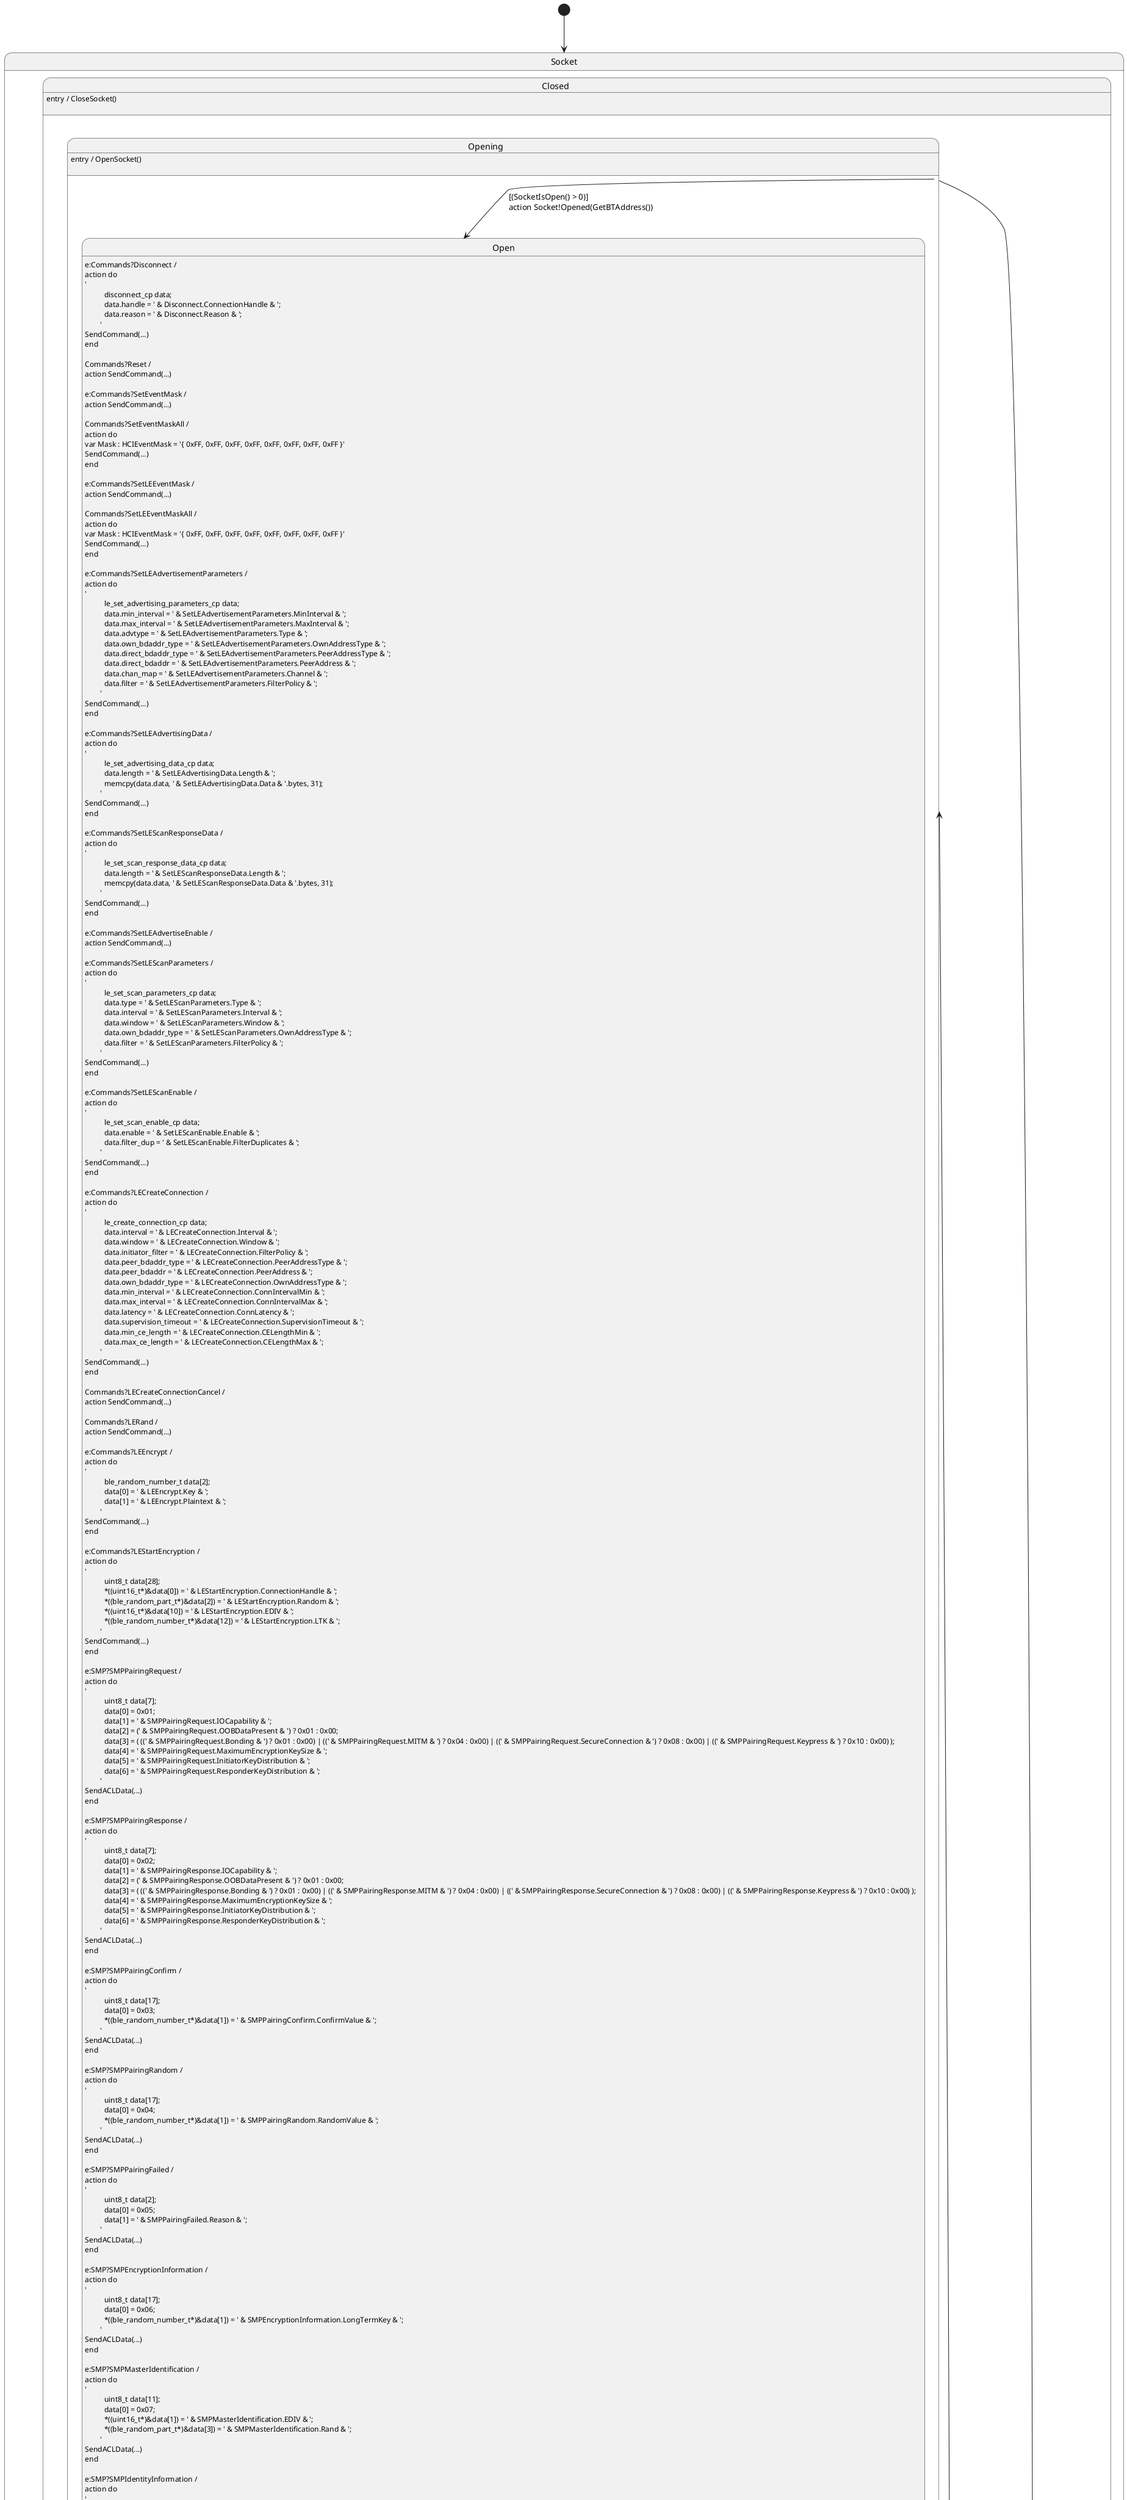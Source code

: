 @startuml
skinparam defaultTextAlignment left
caption Behavior of thing HCISocketProxy
[*] --> Socket
state Socket{
state Closed{
	Closed : entry / CloseSocket()\n

Closed --> Opening : Socket?Open
}
state Opening{
	Opening : entry / OpenSocket()\n

Opening --> Open : [(SocketIsOpen() > 0)]\naction Socket!Opened(GetBTAddress())\n

Opening --> Closed : [(SocketIsOpen() == 0)]\naction Socket!Closed()\n
}
state Open{

Open --> Closed : [(SocketIsOpen() == 0)]\naction Socket!Closed()\n

Open --> Closed : Socket?Close\naction Socket!Closed()\n
	Open : e:Commands?Disconnect / \naction do \n'\n          disconnect_cp data;\n          data.handle = ' & Disconnect.ConnectionHandle & ';\n          data.reason = ' & Disconnect.Reason & ';\n        '\nSendCommand(...)\nend\n
	Open : Commands?Reset / \naction SendCommand(...)\n
	Open : e:Commands?SetEventMask / \naction SendCommand(...)\n
	Open : Commands?SetEventMaskAll / \naction do \nvar Mask : HCIEventMask = '{ 0xFF, 0xFF, 0xFF, 0xFF, 0xFF, 0xFF, 0xFF, 0xFF }'\nSendCommand(...)\nend\n
	Open : e:Commands?SetLEEventMask / \naction SendCommand(...)\n
	Open : Commands?SetLEEventMaskAll / \naction do \nvar Mask : HCIEventMask = '{ 0xFF, 0xFF, 0xFF, 0xFF, 0xFF, 0xFF, 0xFF, 0xFF }'\nSendCommand(...)\nend\n
	Open : e:Commands?SetLEAdvertisementParameters / \naction do \n'\n          le_set_advertising_parameters_cp data;\n          data.min_interval = ' & SetLEAdvertisementParameters.MinInterval & ';\n          data.max_interval = ' & SetLEAdvertisementParameters.MaxInterval & ';\n          data.advtype = ' & SetLEAdvertisementParameters.Type & ';\n          data.own_bdaddr_type = ' & SetLEAdvertisementParameters.OwnAddressType & ';\n          data.direct_bdaddr_type = ' & SetLEAdvertisementParameters.PeerAddressType & ';\n          data.direct_bdaddr = ' & SetLEAdvertisementParameters.PeerAddress & ';\n          data.chan_map = ' & SetLEAdvertisementParameters.Channel & ';\n          data.filter = ' & SetLEAdvertisementParameters.FilterPolicy & ';\n        '\nSendCommand(...)\nend\n
	Open : e:Commands?SetLEAdvertisingData / \naction do \n'\n          le_set_advertising_data_cp data;\n          data.length = ' & SetLEAdvertisingData.Length & ';\n          memcpy(data.data, ' & SetLEAdvertisingData.Data & '.bytes, 31);\n        '\nSendCommand(...)\nend\n
	Open : e:Commands?SetLEScanResponseData / \naction do \n'\n          le_set_scan_response_data_cp data;\n          data.length = ' & SetLEScanResponseData.Length & ';\n          memcpy(data.data, ' & SetLEScanResponseData.Data & '.bytes, 31);\n        '\nSendCommand(...)\nend\n
	Open : e:Commands?SetLEAdvertiseEnable / \naction SendCommand(...)\n
	Open : e:Commands?SetLEScanParameters / \naction do \n'\n          le_set_scan_parameters_cp data;\n          data.type = ' & SetLEScanParameters.Type & ';\n          data.interval = ' & SetLEScanParameters.Interval & ';\n          data.window = ' & SetLEScanParameters.Window & ';\n          data.own_bdaddr_type = ' & SetLEScanParameters.OwnAddressType & ';\n          data.filter = ' & SetLEScanParameters.FilterPolicy & ';\n        '\nSendCommand(...)\nend\n
	Open : e:Commands?SetLEScanEnable / \naction do \n'\n          le_set_scan_enable_cp data;\n          data.enable = ' & SetLEScanEnable.Enable & ';\n          data.filter_dup = ' & SetLEScanEnable.FilterDuplicates & ';\n        '\nSendCommand(...)\nend\n
	Open : e:Commands?LECreateConnection / \naction do \n'\n          le_create_connection_cp data;\n          data.interval = ' & LECreateConnection.Interval & ';\n          data.window = ' & LECreateConnection.Window & ';\n          data.initiator_filter = ' & LECreateConnection.FilterPolicy & ';\n          data.peer_bdaddr_type = ' & LECreateConnection.PeerAddressType & ';\n          data.peer_bdaddr = ' & LECreateConnection.PeerAddress & ';\n          data.own_bdaddr_type = ' & LECreateConnection.OwnAddressType & ';\n          data.min_interval = ' & LECreateConnection.ConnIntervalMin & ';\n          data.max_interval = ' & LECreateConnection.ConnIntervalMax & ';\n          data.latency = ' & LECreateConnection.ConnLatency & ';\n          data.supervision_timeout = ' & LECreateConnection.SupervisionTimeout & ';\n          data.min_ce_length = ' & LECreateConnection.CELengthMin & ';\n          data.max_ce_length = ' & LECreateConnection.CELengthMax & ';\n        '\nSendCommand(...)\nend\n
	Open : Commands?LECreateConnectionCancel / \naction SendCommand(...)\n
	Open : Commands?LERand / \naction SendCommand(...)\n
	Open : e:Commands?LEEncrypt / \naction do \n'\n          ble_random_number_t data[2];\n          data[0] = ' & LEEncrypt.Key & ';\n          data[1] = ' & LEEncrypt.Plaintext & ';\n        '\nSendCommand(...)\nend\n
	Open : e:Commands?LEStartEncryption / \naction do \n'\n          uint8_t data[28];\n          *((uint16_t*)&data[0]) = ' & LEStartEncryption.ConnectionHandle & ';\n          *((ble_random_part_t*)&data[2]) = ' & LEStartEncryption.Random & ';\n          *((uint16_t*)&data[10]) = ' & LEStartEncryption.EDIV & ';\n          *((ble_random_number_t*)&data[12]) = ' & LEStartEncryption.LTK & ';\n        '\nSendCommand(...)\nend\n
	Open : e:SMP?SMPPairingRequest / \naction do \n'\n          uint8_t data[7];\n          data[0] = 0x01;\n          data[1] = ' & SMPPairingRequest.IOCapability & ';\n          data[2] = (' & SMPPairingRequest.OOBDataPresent & ') ? 0x01 : 0x00;\n          data[3] = ( ((' & SMPPairingRequest.Bonding & ') ? 0x01 : 0x00) | ((' & SMPPairingRequest.MITM & ') ? 0x04 : 0x00) | ((' & SMPPairingRequest.SecureConnection & ') ? 0x08 : 0x00) | ((' & SMPPairingRequest.Keypress & ') ? 0x10 : 0x00) );\n          data[4] = ' & SMPPairingRequest.MaximumEncryptionKeySize & ';\n          data[5] = ' & SMPPairingRequest.InitiatorKeyDistribution & ';\n          data[6] = ' & SMPPairingRequest.ResponderKeyDistribution & ';\n        '\nSendACLData(...)\nend\n
	Open : e:SMP?SMPPairingResponse / \naction do \n'\n          uint8_t data[7];\n          data[0] = 0x02;\n          data[1] = ' & SMPPairingResponse.IOCapability & ';\n          data[2] = (' & SMPPairingResponse.OOBDataPresent & ') ? 0x01 : 0x00;\n          data[3] = ( ((' & SMPPairingResponse.Bonding & ') ? 0x01 : 0x00) | ((' & SMPPairingResponse.MITM & ') ? 0x04 : 0x00) | ((' & SMPPairingResponse.SecureConnection & ') ? 0x08 : 0x00) | ((' & SMPPairingResponse.Keypress & ') ? 0x10 : 0x00) );\n          data[4] = ' & SMPPairingResponse.MaximumEncryptionKeySize & ';\n          data[5] = ' & SMPPairingResponse.InitiatorKeyDistribution & ';\n          data[6] = ' & SMPPairingResponse.ResponderKeyDistribution & ';\n        '\nSendACLData(...)\nend\n
	Open : e:SMP?SMPPairingConfirm / \naction do \n'\n          uint8_t data[17];\n          data[0] = 0x03;\n          *((ble_random_number_t*)&data[1]) = ' & SMPPairingConfirm.ConfirmValue & ';\n        '\nSendACLData(...)\nend\n
	Open : e:SMP?SMPPairingRandom / \naction do \n'\n          uint8_t data[17];\n          data[0] = 0x04;\n          *((ble_random_number_t*)&data[1]) = ' & SMPPairingRandom.RandomValue & ';\n        '\nSendACLData(...)\nend\n
	Open : e:SMP?SMPPairingFailed / \naction do \n'\n          uint8_t data[2];\n          data[0] = 0x05;\n          data[1] = ' & SMPPairingFailed.Reason & ';\n        '\nSendACLData(...)\nend\n
	Open : e:SMP?SMPEncryptionInformation / \naction do \n'\n          uint8_t data[17];\n          data[0] = 0x06;\n          *((ble_random_number_t*)&data[1]) = ' & SMPEncryptionInformation.LongTermKey & ';\n        '\nSendACLData(...)\nend\n
	Open : e:SMP?SMPMasterIdentification / \naction do \n'\n          uint8_t data[11];\n          data[0] = 0x07;\n          *((uint16_t*)&data[1]) = ' & SMPMasterIdentification.EDIV & ';\n          *((ble_random_part_t*)&data[3]) = ' & SMPMasterIdentification.Rand & ';\n        '\nSendACLData(...)\nend\n
	Open : e:SMP?SMPIdentityInformation / \naction do \n'\n          uint8_t data[17];\n          data[0] = 0x08;\n          *((ble_random_number_t*)&data[1]) = ' & SMPIdentityInformation.IdentityResolvingKey & ';\n        '\nSendACLData(...)\nend\n
	Open : e:SMP?SMPIdentityAddressInformation / \naction do \n'\n          uint8_t data[8];\n          data[0] = 0x09;\n          data[1] = ' & SMPIdentityAddressInformation.AddressType & ';\n          *((bdaddr_t*)&data[2]) = ' & SMPIdentityAddressInformation.Address & ';\n        '\nSendACLData(...)\nend\n
	Open : e:SMP?SMPSigningInformation / \naction do \n'\n          uint8_t data[17];\n          data[0] = 0x0A;\n          *((ble_random_number_t*)&data[1]) = ' & SMPSigningInformation.SignatureKey & ';\n        '\nSendACLData(...)\nend\n
	Open : e:SMP?SMPSecurityRequest / \naction do \n'\n          uint8_t data[2];\n          data[0] = 0x0B;\n          data[1] = ( ((' & SMPSecurityRequest.Bonding & ') ? 0x01 : 0x00) | ((' & SMPSecurityRequest.MITM & ') ? 0x04 : 0x00) | ((' & SMPSecurityRequest.SecureConnection & ') ? 0x08 : 0x00) | ((' & SMPSecurityRequest.Keypress & ') ? 0x10 : 0x00) );\n        '\nSendACLData(...)\nend\n
	Open : e:SMP?SMPPairingPublicKey / \naction do \n'\n          uint8_t data[65];\n          data[0] = 0x0C;\n          *((smp_public_key_t*)&data[1]) = ' & SMPPairingPublicKey.KeyX & ';\n          *((smp_public_key_t*)&data[33]) = ' & SMPPairingPublicKey.KeyY & ';\n        '\nSendACLData(...)\nend\n
	Open : e:SMP?SMPPairingDHKeyCheck / \naction do \n'\n          uint8_t data[17];\n          data[0] = 0x0D;\n          *((ble_random_number_t*)&data[1]) = ' & SMPPairingDHKeyCheck.DHKeyCheck & ';\n        '\nSendACLData(...)\nend\n
	Open : e:SMP?SMPKeypressNotification / \naction do \n'\n          uint8_t data[2];\n          data[0] = 0x0E;\n          data[1] = ' & SMPKeypressNotification.Type & ';\n        '\nSendACLData(...)\nend\n
	Open : e:ATT?ATTFindInformationRequest / \naction do \n'\n          uint8_t data[5];\n          data[0] = 0x04;\n          *((uint16_t*)&data[1]) = ' & ATTFindInformationRequest.StartingHandle & ';\n          *((uint16_t*)&data[3]) = ' & ATTFindInformationRequest.EndingHandle & ';\n        '\nSendACLData(...)\nend\n
	Open : e:ATT?ATTFindInformationResponse / \naction do \n'\n          uint8_t data[25];\n          data[0] = 0x05;\n          data[1] = ' & ATTFindInformationResponse.Format & ';\n          memcpy(&data[2], ' & ATTFindInformationResponse.InformationData & '.bytes, ' & ATTFindInformationResponse.InformationData & '.length);\n        '\nSendACLData(...)\nend\n
	Open : e:ATT?ATTFindInformationError / \naction do \n'\n          uint8_t data[5];\n          data[0] = 0x01;\n          data[1] = 0x04;\n          *((uint16_t*)&data[2]) = ' & ATTFindInformationError.AttributeHandle & ';\n          data[4] = ' & ATTFindInformationError.Error & ';\n        '\nSendACLData(...)\nend\n
	Open : e:ATT?ATTReadByTypeRequest / \naction do \n'\n          uint8_t data[21];\n          data[0] = 0x08;\n          *((uint16_t*)&data[1]) = ' & ATTReadByTypeRequest.StartingHandle & ';\n          *((uint16_t*)&data[3]) = ' & ATTReadByTypeRequest.EndingHandle & ';\n          memcpy(&data[5], &' & ATTReadByTypeRequest.AttributeType & ', 16);\n        '\nSendACLData(...)\nend\n
	Open : e:ATT?ATTReadByTypeResponse / \naction do \n'\n          uint8_t data[25];\n          data[0] = 0x09;\n          data[1] = ' & ATTReadByTypeResponse.Length & ';\n          memcpy(&data[2], ' & ATTReadByTypeResponse.AttributeDataList & '.bytes, ' & ATTReadByTypeResponse.AttributeDataList & '.length);\n        '\nSendACLData(...)\nend\n
	Open : e:ATT?ATTReadByTypeError / \naction do \n'\n          uint8_t data[5];\n          data[0] = 0x01;\n          data[1] = 0x08;\n          *((uint16_t*)&data[2]) = ' & ATTReadByTypeError.AttributeHandle & ';\n          data[4] = ' & ATTReadByTypeError.Error & ';\n        '\nSendACLData(...)\nend\n
	Open : e:ATT?ATTReadRequest / \naction do \n'\n          uint8_t data[3];\n          data[0] = 0x0A;\n          *((uint16_t*)&data[1]) = ' & ATTReadRequest.AttributeHandle & ';\n        '\nSendACLData(...)\nend\n
	Open : e:ATT?ATTReadResponse / \naction do \n'\n          uint8_t data[24];\n          data[0] = 0x0B;\n          memcpy(&data[1], ' & ATTReadResponse.AttributeValue & '.bytes, ' & ATTReadResponse.AttributeValue & '.length);\n        '\nSendACLData(...)\nend\n
	Open : e:ATT?ATTReadError / \naction do \n'\n          uint8_t data[5];\n          data[0] = 0x01;\n          data[1] = 0x0A;\n          *((uint16_t*)&data[2]) = ' & ATTReadError.AttributeHandle & ';\n          data[4] = ' & ATTReadError.Error & ';\n        '\nSendACLData(...)\nend\n
	Open : e:ATT?ATTReadByGroupTypeRequest / \naction do \n'\n          uint8_t data[21];\n          data[0] = 0x10;\n          *((uint16_t*)&data[1]) = ' & ATTReadByGroupTypeRequest.StartingHandle & ';\n          *((uint16_t*)&data[3]) = ' & ATTReadByGroupTypeRequest.EndingHandle & ';\n          memcpy(&data[5], &' & ATTReadByGroupTypeRequest.AttributeGroupType & ', 16);\n        '\nSendACLData(...)\nend\n
	Open : e:ATT?ATTReadByGroupTypeResponse / \naction do \n'\n          uint8_t data[25];\n          data[0] = 0x11;\n          data[1] = ' & ATTReadByGroupTypeResponse.Length & ';\n          memcpy(&data[2], ' & ATTReadByGroupTypeResponse.AttributeDataList & '.bytes, ' & ATTReadByGroupTypeResponse.AttributeDataList & '.length);\n        '\nSendACLData(...)\nend\n
	Open : e:ATT?ATTReadByGroupTypeError / \naction do \n'\n          uint8_t data[5];\n          data[0] = 0x01;\n          data[1] = 0x10;\n          *((uint16_t*)&data[2]) = ' & ATTReadByGroupTypeError.AttributeHandle & ';\n          data[4] = ' & ATTReadByGroupTypeError.Error & ';\n        '\nSendACLData(...)\nend\n
	Open : e:ATT?ATTWriteRequest / \naction do \n'\n          uint8_t data[26];\n          data[0] = 0x12;\n          *((uint16_t*)&data[1]) = ' & ATTWriteRequest.AttributeHandle & ';\n          memcpy(&data[3], ' & ATTWriteRequest.AttributeValue & '.bytes, ' & ATTWriteRequest.AttributeValue & '.length);\n        '\nSendACLData(...)\nend\n
	Open : e:ATT?ATTWriteResponse / \naction do \n'\n          uint8_t data[1];\n          data[0] = 0x13;\n        '\nSendACLData(...)\nend\n
	Open : e:ATT?ATTWriteError / \naction do \n'\n          uint8_t data[5];\n          data[0] = 0x01;\n          data[1] = 0x12;\n          *((uint16_t*)&data[2]) = ' & ATTWriteError.AttributeHandle & ';\n          data[4] = ' & ATTWriteError.Error & ';\n        '\nSendACLData(...)\nend\n
	Open : e:ATT?ATTWriteCommand / \naction do \n'\n          uint8_t data[26];\n          data[0] = 0x52;\n          *((uint16_t*)&data[1]) = ' & ATTWriteCommand.AttributeHandle & ';\n          memcpy(&data[3], ' & ATTWriteCommand.AttributeValue & '.bytes, ' & ATTWriteCommand.AttributeValue & '.length);\n        '\nSendACLData(...)\nend\n
	Open : e:ATT?ATTHandleValueNotification / \naction do \n'\n          uint8_t data[26];\n          data[0] = 0x1B;\n          *((uint16_t*)&data[1]) = ' & ATTHandleValueNotification.AttributeHandle & ';\n          memcpy(&data[3], ' & ATTHandleValueNotification.AttributeValue & '.bytes, ' & ATTHandleValueNotification.AttributeValue & '.length);\n        '\nSendACLData(...)\nend\n
	Open : e:ATT?ATTHandleValueIndication / \naction do \n'\n          uint8_t data[26];\n          data[0] = 0x1D;\n          *((uint16_t*)&data[1]) = ' & ATTHandleValueIndication.AttributeHandle & ';\n          memcpy(&data[3], ' & ATTHandleValueIndication.AttributeValue & '.bytes, ' & ATTHandleValueIndication.AttributeValue & '.length);\n        '\nSendACLData(...)\nend\n
	Open : e:ATT?ATTHandleValueConfirmation / \naction do \n'\n          uint8_t data[1];\n          data[0] = 0x1E;\n        '\nSendACLData(...)\nend\n
}
[*] --> Closed
}
@enduml
